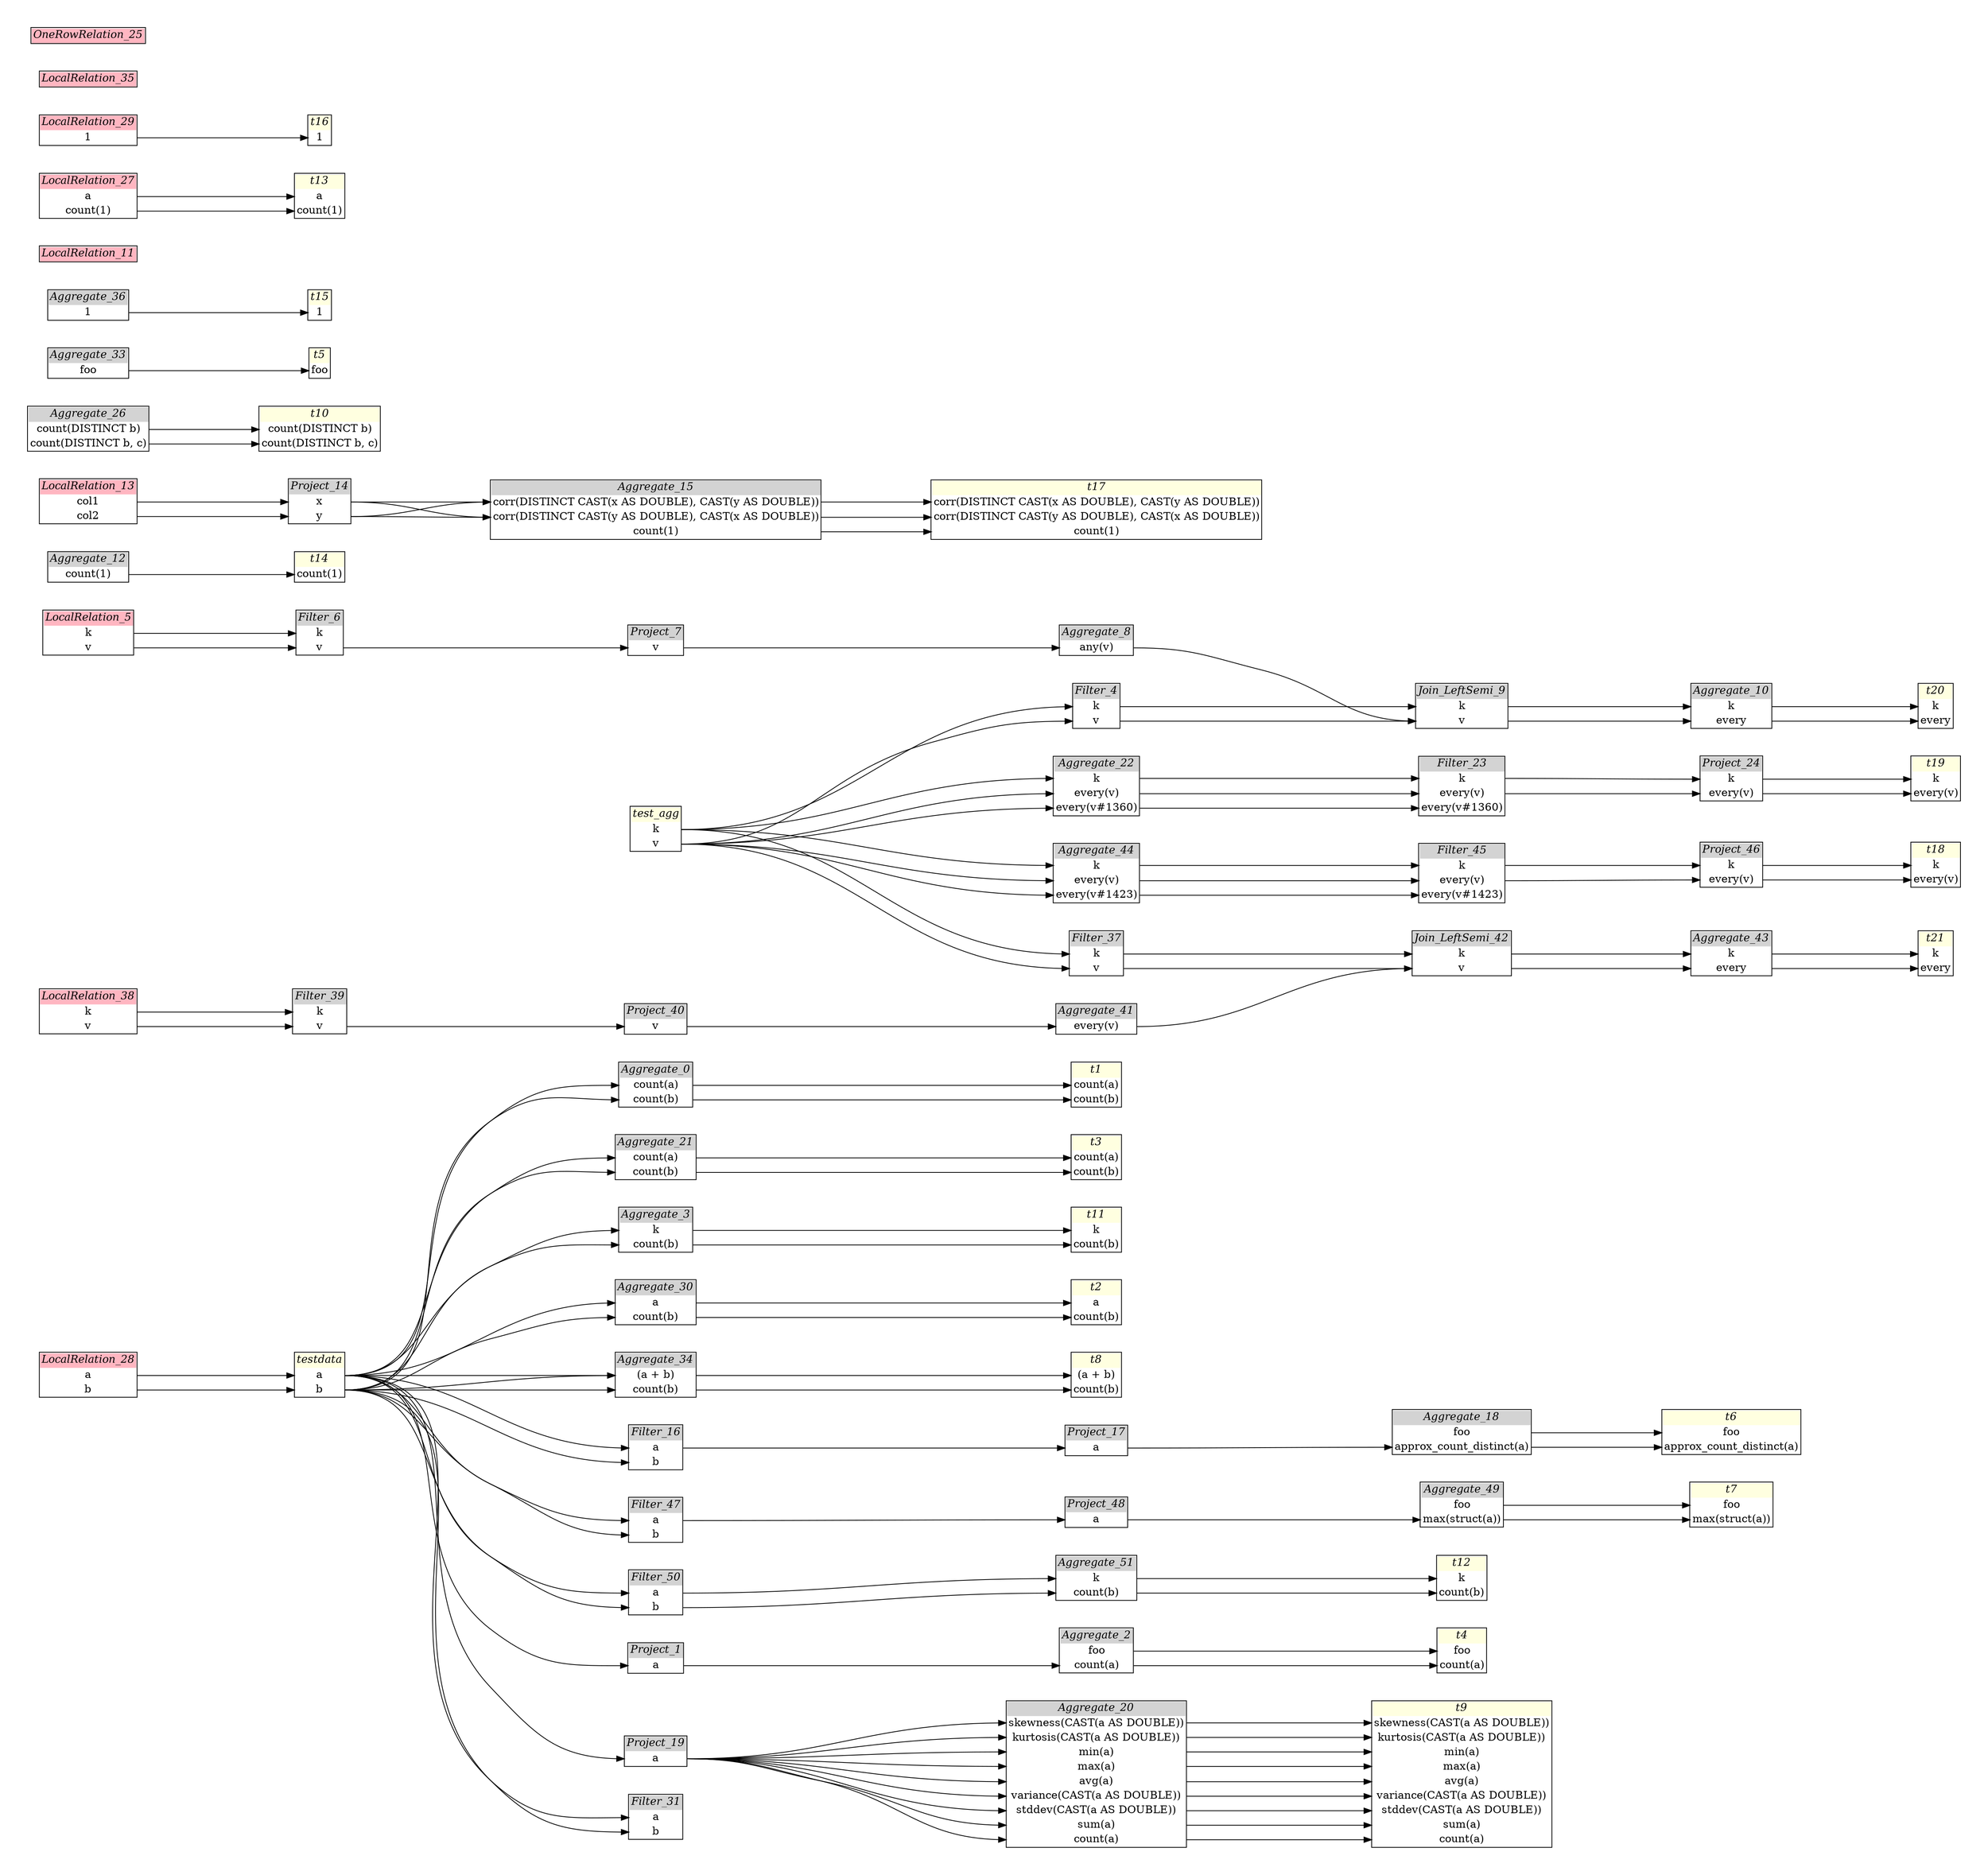 // Automatically generated by SQLFlowTestSuite


digraph {
  graph [pad="0.5", nodesep="0.5", ranksep="2", fontname="Helvetica"];
  node [shape=plain]
  rankdir=LR;

  
"Aggregate_0" [label=<
<table border="1" cellborder="0" cellspacing="0">
  <tr><td bgcolor="lightgray" port="nodeName"><i>Aggregate_0</i></td></tr>
  <tr><td port="0">count(a)</td></tr>
<tr><td port="1">count(b)</td></tr>
</table>>];
     

"Aggregate_10" [label=<
<table border="1" cellborder="0" cellspacing="0">
  <tr><td bgcolor="lightgray" port="nodeName"><i>Aggregate_10</i></td></tr>
  <tr><td port="0">k</td></tr>
<tr><td port="1">every</td></tr>
</table>>];
     

"Aggregate_12" [label=<
<table border="1" cellborder="0" cellspacing="0">
  <tr><td bgcolor="lightgray" port="nodeName"><i>Aggregate_12</i></td></tr>
  <tr><td port="0">count(1)</td></tr>
</table>>];
     

"Aggregate_15" [label=<
<table border="1" cellborder="0" cellspacing="0">
  <tr><td bgcolor="lightgray" port="nodeName"><i>Aggregate_15</i></td></tr>
  <tr><td port="0">corr(DISTINCT CAST(x AS DOUBLE), CAST(y AS DOUBLE))</td></tr>
<tr><td port="1">corr(DISTINCT CAST(y AS DOUBLE), CAST(x AS DOUBLE))</td></tr>
<tr><td port="2">count(1)</td></tr>
</table>>];
     

"Aggregate_18" [label=<
<table border="1" cellborder="0" cellspacing="0">
  <tr><td bgcolor="lightgray" port="nodeName"><i>Aggregate_18</i></td></tr>
  <tr><td port="0">foo</td></tr>
<tr><td port="1">approx_count_distinct(a)</td></tr>
</table>>];
     

"Aggregate_2" [label=<
<table border="1" cellborder="0" cellspacing="0">
  <tr><td bgcolor="lightgray" port="nodeName"><i>Aggregate_2</i></td></tr>
  <tr><td port="0">foo</td></tr>
<tr><td port="1">count(a)</td></tr>
</table>>];
     

"Aggregate_20" [label=<
<table border="1" cellborder="0" cellspacing="0">
  <tr><td bgcolor="lightgray" port="nodeName"><i>Aggregate_20</i></td></tr>
  <tr><td port="0">skewness(CAST(a AS DOUBLE))</td></tr>
<tr><td port="1">kurtosis(CAST(a AS DOUBLE))</td></tr>
<tr><td port="2">min(a)</td></tr>
<tr><td port="3">max(a)</td></tr>
<tr><td port="4">avg(a)</td></tr>
<tr><td port="5">variance(CAST(a AS DOUBLE))</td></tr>
<tr><td port="6">stddev(CAST(a AS DOUBLE))</td></tr>
<tr><td port="7">sum(a)</td></tr>
<tr><td port="8">count(a)</td></tr>
</table>>];
     

"Aggregate_21" [label=<
<table border="1" cellborder="0" cellspacing="0">
  <tr><td bgcolor="lightgray" port="nodeName"><i>Aggregate_21</i></td></tr>
  <tr><td port="0">count(a)</td></tr>
<tr><td port="1">count(b)</td></tr>
</table>>];
     

"Aggregate_22" [label=<
<table border="1" cellborder="0" cellspacing="0">
  <tr><td bgcolor="lightgray" port="nodeName"><i>Aggregate_22</i></td></tr>
  <tr><td port="0">k</td></tr>
<tr><td port="1">every(v)</td></tr>
<tr><td port="2">every(v#1360)</td></tr>
</table>>];
     

"Aggregate_26" [label=<
<table border="1" cellborder="0" cellspacing="0">
  <tr><td bgcolor="lightgray" port="nodeName"><i>Aggregate_26</i></td></tr>
  <tr><td port="0">count(DISTINCT b)</td></tr>
<tr><td port="1">count(DISTINCT b, c)</td></tr>
</table>>];
     

"Aggregate_3" [label=<
<table border="1" cellborder="0" cellspacing="0">
  <tr><td bgcolor="lightgray" port="nodeName"><i>Aggregate_3</i></td></tr>
  <tr><td port="0">k</td></tr>
<tr><td port="1">count(b)</td></tr>
</table>>];
     

"Aggregate_30" [label=<
<table border="1" cellborder="0" cellspacing="0">
  <tr><td bgcolor="lightgray" port="nodeName"><i>Aggregate_30</i></td></tr>
  <tr><td port="0">a</td></tr>
<tr><td port="1">count(b)</td></tr>
</table>>];
     

"Aggregate_33" [label=<
<table border="1" cellborder="0" cellspacing="0">
  <tr><td bgcolor="lightgray" port="nodeName"><i>Aggregate_33</i></td></tr>
  <tr><td port="0">foo</td></tr>
</table>>];
     

"Aggregate_34" [label=<
<table border="1" cellborder="0" cellspacing="0">
  <tr><td bgcolor="lightgray" port="nodeName"><i>Aggregate_34</i></td></tr>
  <tr><td port="0">(a + b)</td></tr>
<tr><td port="1">count(b)</td></tr>
</table>>];
     

"Aggregate_36" [label=<
<table border="1" cellborder="0" cellspacing="0">
  <tr><td bgcolor="lightgray" port="nodeName"><i>Aggregate_36</i></td></tr>
  <tr><td port="0">1</td></tr>
</table>>];
     

"Aggregate_41" [label=<
<table border="1" cellborder="0" cellspacing="0">
  <tr><td bgcolor="lightgray" port="nodeName"><i>Aggregate_41</i></td></tr>
  <tr><td port="0">every(v)</td></tr>
</table>>];
     

"Aggregate_43" [label=<
<table border="1" cellborder="0" cellspacing="0">
  <tr><td bgcolor="lightgray" port="nodeName"><i>Aggregate_43</i></td></tr>
  <tr><td port="0">k</td></tr>
<tr><td port="1">every</td></tr>
</table>>];
     

"Aggregate_44" [label=<
<table border="1" cellborder="0" cellspacing="0">
  <tr><td bgcolor="lightgray" port="nodeName"><i>Aggregate_44</i></td></tr>
  <tr><td port="0">k</td></tr>
<tr><td port="1">every(v)</td></tr>
<tr><td port="2">every(v#1423)</td></tr>
</table>>];
     

"Aggregate_49" [label=<
<table border="1" cellborder="0" cellspacing="0">
  <tr><td bgcolor="lightgray" port="nodeName"><i>Aggregate_49</i></td></tr>
  <tr><td port="0">foo</td></tr>
<tr><td port="1">max(struct(a))</td></tr>
</table>>];
     

"Aggregate_51" [label=<
<table border="1" cellborder="0" cellspacing="0">
  <tr><td bgcolor="lightgray" port="nodeName"><i>Aggregate_51</i></td></tr>
  <tr><td port="0">k</td></tr>
<tr><td port="1">count(b)</td></tr>
</table>>];
     

"Aggregate_8" [label=<
<table border="1" cellborder="0" cellspacing="0">
  <tr><td bgcolor="lightgray" port="nodeName"><i>Aggregate_8</i></td></tr>
  <tr><td port="0">any(v)</td></tr>
</table>>];
     

"Filter_16" [label=<
<table border="1" cellborder="0" cellspacing="0">
  <tr><td bgcolor="lightgray" port="nodeName"><i>Filter_16</i></td></tr>
  <tr><td port="0">a</td></tr>
<tr><td port="1">b</td></tr>
</table>>];
     

"Filter_23" [label=<
<table border="1" cellborder="0" cellspacing="0">
  <tr><td bgcolor="lightgray" port="nodeName"><i>Filter_23</i></td></tr>
  <tr><td port="0">k</td></tr>
<tr><td port="1">every(v)</td></tr>
<tr><td port="2">every(v#1360)</td></tr>
</table>>];
     

"Filter_31" [label=<
<table border="1" cellborder="0" cellspacing="0">
  <tr><td bgcolor="lightgray" port="nodeName"><i>Filter_31</i></td></tr>
  <tr><td port="0">a</td></tr>
<tr><td port="1">b</td></tr>
</table>>];
     

"Filter_37" [label=<
<table border="1" cellborder="0" cellspacing="0">
  <tr><td bgcolor="lightgray" port="nodeName"><i>Filter_37</i></td></tr>
  <tr><td port="0">k</td></tr>
<tr><td port="1">v</td></tr>
</table>>];
     

"Filter_39" [label=<
<table border="1" cellborder="0" cellspacing="0">
  <tr><td bgcolor="lightgray" port="nodeName"><i>Filter_39</i></td></tr>
  <tr><td port="0">k</td></tr>
<tr><td port="1">v</td></tr>
</table>>];
     

"Filter_4" [label=<
<table border="1" cellborder="0" cellspacing="0">
  <tr><td bgcolor="lightgray" port="nodeName"><i>Filter_4</i></td></tr>
  <tr><td port="0">k</td></tr>
<tr><td port="1">v</td></tr>
</table>>];
     

"Filter_45" [label=<
<table border="1" cellborder="0" cellspacing="0">
  <tr><td bgcolor="lightgray" port="nodeName"><i>Filter_45</i></td></tr>
  <tr><td port="0">k</td></tr>
<tr><td port="1">every(v)</td></tr>
<tr><td port="2">every(v#1423)</td></tr>
</table>>];
     

"Filter_47" [label=<
<table border="1" cellborder="0" cellspacing="0">
  <tr><td bgcolor="lightgray" port="nodeName"><i>Filter_47</i></td></tr>
  <tr><td port="0">a</td></tr>
<tr><td port="1">b</td></tr>
</table>>];
     

"Filter_50" [label=<
<table border="1" cellborder="0" cellspacing="0">
  <tr><td bgcolor="lightgray" port="nodeName"><i>Filter_50</i></td></tr>
  <tr><td port="0">a</td></tr>
<tr><td port="1">b</td></tr>
</table>>];
     

"Filter_6" [label=<
<table border="1" cellborder="0" cellspacing="0">
  <tr><td bgcolor="lightgray" port="nodeName"><i>Filter_6</i></td></tr>
  <tr><td port="0">k</td></tr>
<tr><td port="1">v</td></tr>
</table>>];
     

"Join_LeftSemi_42" [label=<
<table border="1" cellborder="0" cellspacing="0">
  <tr><td bgcolor="lightgray" port="nodeName"><i>Join_LeftSemi_42</i></td></tr>
  <tr><td port="0">k</td></tr>
<tr><td port="1">v</td></tr>
</table>>];
     

"Join_LeftSemi_9" [label=<
<table border="1" cellborder="0" cellspacing="0">
  <tr><td bgcolor="lightgray" port="nodeName"><i>Join_LeftSemi_9</i></td></tr>
  <tr><td port="0">k</td></tr>
<tr><td port="1">v</td></tr>
</table>>];
     

"LocalRelation_11" [label=<
<table border="1" cellborder="0" cellspacing="0">
  <tr><td bgcolor="lightpink" port="nodeName"><i>LocalRelation_11</i></td></tr>
  
</table>>];
     

"LocalRelation_13" [label=<
<table border="1" cellborder="0" cellspacing="0">
  <tr><td bgcolor="lightpink" port="nodeName"><i>LocalRelation_13</i></td></tr>
  <tr><td port="0">col1</td></tr>
<tr><td port="1">col2</td></tr>
</table>>];
     

"LocalRelation_27" [label=<
<table border="1" cellborder="0" cellspacing="0">
  <tr><td bgcolor="lightpink" port="nodeName"><i>LocalRelation_27</i></td></tr>
  <tr><td port="0">a</td></tr>
<tr><td port="1">count(1)</td></tr>
</table>>];
     

"LocalRelation_28" [label=<
<table border="1" cellborder="0" cellspacing="0">
  <tr><td bgcolor="lightpink" port="nodeName"><i>LocalRelation_28</i></td></tr>
  <tr><td port="0">a</td></tr>
<tr><td port="1">b</td></tr>
</table>>];
     

"LocalRelation_29" [label=<
<table border="1" cellborder="0" cellspacing="0">
  <tr><td bgcolor="lightpink" port="nodeName"><i>LocalRelation_29</i></td></tr>
  <tr><td port="0">1</td></tr>
</table>>];
     

"LocalRelation_35" [label=<
<table border="1" cellborder="0" cellspacing="0">
  <tr><td bgcolor="lightpink" port="nodeName"><i>LocalRelation_35</i></td></tr>
  
</table>>];
     

"LocalRelation_38" [label=<
<table border="1" cellborder="0" cellspacing="0">
  <tr><td bgcolor="lightpink" port="nodeName"><i>LocalRelation_38</i></td></tr>
  <tr><td port="0">k</td></tr>
<tr><td port="1">v</td></tr>
</table>>];
     

"LocalRelation_5" [label=<
<table border="1" cellborder="0" cellspacing="0">
  <tr><td bgcolor="lightpink" port="nodeName"><i>LocalRelation_5</i></td></tr>
  <tr><td port="0">k</td></tr>
<tr><td port="1">v</td></tr>
</table>>];
     

"OneRowRelation_25" [label=<
<table border="1" cellborder="0" cellspacing="0">
  <tr><td bgcolor="lightpink" port="nodeName"><i>OneRowRelation_25</i></td></tr>
  
</table>>];
     

"Project_1" [label=<
<table border="1" cellborder="0" cellspacing="0">
  <tr><td bgcolor="lightgray" port="nodeName"><i>Project_1</i></td></tr>
  <tr><td port="0">a</td></tr>
</table>>];
     

"Project_14" [label=<
<table border="1" cellborder="0" cellspacing="0">
  <tr><td bgcolor="lightgray" port="nodeName"><i>Project_14</i></td></tr>
  <tr><td port="0">x</td></tr>
<tr><td port="1">y</td></tr>
</table>>];
     

"Project_17" [label=<
<table border="1" cellborder="0" cellspacing="0">
  <tr><td bgcolor="lightgray" port="nodeName"><i>Project_17</i></td></tr>
  <tr><td port="0">a</td></tr>
</table>>];
     

"Project_19" [label=<
<table border="1" cellborder="0" cellspacing="0">
  <tr><td bgcolor="lightgray" port="nodeName"><i>Project_19</i></td></tr>
  <tr><td port="0">a</td></tr>
</table>>];
     

"Project_24" [label=<
<table border="1" cellborder="0" cellspacing="0">
  <tr><td bgcolor="lightgray" port="nodeName"><i>Project_24</i></td></tr>
  <tr><td port="0">k</td></tr>
<tr><td port="1">every(v)</td></tr>
</table>>];
     

"Project_40" [label=<
<table border="1" cellborder="0" cellspacing="0">
  <tr><td bgcolor="lightgray" port="nodeName"><i>Project_40</i></td></tr>
  <tr><td port="0">v</td></tr>
</table>>];
     

"Project_46" [label=<
<table border="1" cellborder="0" cellspacing="0">
  <tr><td bgcolor="lightgray" port="nodeName"><i>Project_46</i></td></tr>
  <tr><td port="0">k</td></tr>
<tr><td port="1">every(v)</td></tr>
</table>>];
     

"Project_48" [label=<
<table border="1" cellborder="0" cellspacing="0">
  <tr><td bgcolor="lightgray" port="nodeName"><i>Project_48</i></td></tr>
  <tr><td port="0">a</td></tr>
</table>>];
     

"Project_7" [label=<
<table border="1" cellborder="0" cellspacing="0">
  <tr><td bgcolor="lightgray" port="nodeName"><i>Project_7</i></td></tr>
  <tr><td port="0">v</td></tr>
</table>>];
     

"t1" [label=<
<table border="1" cellborder="0" cellspacing="0">
  <tr><td bgcolor="lightyellow" port="nodeName"><i>t1</i></td></tr>
  <tr><td port="0">count(a)</td></tr>
<tr><td port="1">count(b)</td></tr>
</table>>];
     

"t10" [label=<
<table border="1" cellborder="0" cellspacing="0">
  <tr><td bgcolor="lightyellow" port="nodeName"><i>t10</i></td></tr>
  <tr><td port="0">count(DISTINCT b)</td></tr>
<tr><td port="1">count(DISTINCT b, c)</td></tr>
</table>>];
     

"t11" [label=<
<table border="1" cellborder="0" cellspacing="0">
  <tr><td bgcolor="lightyellow" port="nodeName"><i>t11</i></td></tr>
  <tr><td port="0">k</td></tr>
<tr><td port="1">count(b)</td></tr>
</table>>];
     

"t12" [label=<
<table border="1" cellborder="0" cellspacing="0">
  <tr><td bgcolor="lightyellow" port="nodeName"><i>t12</i></td></tr>
  <tr><td port="0">k</td></tr>
<tr><td port="1">count(b)</td></tr>
</table>>];
     

"t13" [label=<
<table border="1" cellborder="0" cellspacing="0">
  <tr><td bgcolor="lightyellow" port="nodeName"><i>t13</i></td></tr>
  <tr><td port="0">a</td></tr>
<tr><td port="1">count(1)</td></tr>
</table>>];
     

"t14" [label=<
<table border="1" cellborder="0" cellspacing="0">
  <tr><td bgcolor="lightyellow" port="nodeName"><i>t14</i></td></tr>
  <tr><td port="0">count(1)</td></tr>
</table>>];
     

"t15" [label=<
<table border="1" cellborder="0" cellspacing="0">
  <tr><td bgcolor="lightyellow" port="nodeName"><i>t15</i></td></tr>
  <tr><td port="0">1</td></tr>
</table>>];
     

"t16" [label=<
<table border="1" cellborder="0" cellspacing="0">
  <tr><td bgcolor="lightyellow" port="nodeName"><i>t16</i></td></tr>
  <tr><td port="0">1</td></tr>
</table>>];
     

"t17" [label=<
<table border="1" cellborder="0" cellspacing="0">
  <tr><td bgcolor="lightyellow" port="nodeName"><i>t17</i></td></tr>
  <tr><td port="0">corr(DISTINCT CAST(x AS DOUBLE), CAST(y AS DOUBLE))</td></tr>
<tr><td port="1">corr(DISTINCT CAST(y AS DOUBLE), CAST(x AS DOUBLE))</td></tr>
<tr><td port="2">count(1)</td></tr>
</table>>];
     

"t18" [label=<
<table border="1" cellborder="0" cellspacing="0">
  <tr><td bgcolor="lightyellow" port="nodeName"><i>t18</i></td></tr>
  <tr><td port="0">k</td></tr>
<tr><td port="1">every(v)</td></tr>
</table>>];
     

"t19" [label=<
<table border="1" cellborder="0" cellspacing="0">
  <tr><td bgcolor="lightyellow" port="nodeName"><i>t19</i></td></tr>
  <tr><td port="0">k</td></tr>
<tr><td port="1">every(v)</td></tr>
</table>>];
     

"t2" [label=<
<table border="1" cellborder="0" cellspacing="0">
  <tr><td bgcolor="lightyellow" port="nodeName"><i>t2</i></td></tr>
  <tr><td port="0">a</td></tr>
<tr><td port="1">count(b)</td></tr>
</table>>];
     

"t20" [label=<
<table border="1" cellborder="0" cellspacing="0">
  <tr><td bgcolor="lightyellow" port="nodeName"><i>t20</i></td></tr>
  <tr><td port="0">k</td></tr>
<tr><td port="1">every</td></tr>
</table>>];
     

"t21" [label=<
<table border="1" cellborder="0" cellspacing="0">
  <tr><td bgcolor="lightyellow" port="nodeName"><i>t21</i></td></tr>
  <tr><td port="0">k</td></tr>
<tr><td port="1">every</td></tr>
</table>>];
     

"t3" [label=<
<table border="1" cellborder="0" cellspacing="0">
  <tr><td bgcolor="lightyellow" port="nodeName"><i>t3</i></td></tr>
  <tr><td port="0">count(a)</td></tr>
<tr><td port="1">count(b)</td></tr>
</table>>];
     

"t4" [label=<
<table border="1" cellborder="0" cellspacing="0">
  <tr><td bgcolor="lightyellow" port="nodeName"><i>t4</i></td></tr>
  <tr><td port="0">foo</td></tr>
<tr><td port="1">count(a)</td></tr>
</table>>];
     

"t5" [label=<
<table border="1" cellborder="0" cellspacing="0">
  <tr><td bgcolor="lightyellow" port="nodeName"><i>t5</i></td></tr>
  <tr><td port="0">foo</td></tr>
</table>>];
     

"t6" [label=<
<table border="1" cellborder="0" cellspacing="0">
  <tr><td bgcolor="lightyellow" port="nodeName"><i>t6</i></td></tr>
  <tr><td port="0">foo</td></tr>
<tr><td port="1">approx_count_distinct(a)</td></tr>
</table>>];
     

"t7" [label=<
<table border="1" cellborder="0" cellspacing="0">
  <tr><td bgcolor="lightyellow" port="nodeName"><i>t7</i></td></tr>
  <tr><td port="0">foo</td></tr>
<tr><td port="1">max(struct(a))</td></tr>
</table>>];
     

"t8" [label=<
<table border="1" cellborder="0" cellspacing="0">
  <tr><td bgcolor="lightyellow" port="nodeName"><i>t8</i></td></tr>
  <tr><td port="0">(a + b)</td></tr>
<tr><td port="1">count(b)</td></tr>
</table>>];
     

"t9" [label=<
<table border="1" cellborder="0" cellspacing="0">
  <tr><td bgcolor="lightyellow" port="nodeName"><i>t9</i></td></tr>
  <tr><td port="0">skewness(CAST(a AS DOUBLE))</td></tr>
<tr><td port="1">kurtosis(CAST(a AS DOUBLE))</td></tr>
<tr><td port="2">min(a)</td></tr>
<tr><td port="3">max(a)</td></tr>
<tr><td port="4">avg(a)</td></tr>
<tr><td port="5">variance(CAST(a AS DOUBLE))</td></tr>
<tr><td port="6">stddev(CAST(a AS DOUBLE))</td></tr>
<tr><td port="7">sum(a)</td></tr>
<tr><td port="8">count(a)</td></tr>
</table>>];
     

"test_agg" [label=<
<table border="1" cellborder="0" cellspacing="0">
  <tr><td bgcolor="lightyellow" port="nodeName"><i>test_agg</i></td></tr>
  <tr><td port="0">k</td></tr>
<tr><td port="1">v</td></tr>
</table>>];
     

"testdata" [label=<
<table border="1" cellborder="0" cellspacing="0">
  <tr><td bgcolor="lightyellow" port="nodeName"><i>testdata</i></td></tr>
  <tr><td port="0">a</td></tr>
<tr><td port="1">b</td></tr>
</table>>];
     
  "Aggregate_0":0 -> "t1":0;
"Aggregate_0":1 -> "t1":1;
"Aggregate_10":0 -> "t20":0;
"Aggregate_10":1 -> "t20":1;
"Aggregate_12":0 -> "t14":0;
"Aggregate_15":0 -> "t17":0;
"Aggregate_15":1 -> "t17":1;
"Aggregate_15":2 -> "t17":2;
"Aggregate_18":0 -> "t6":0;
"Aggregate_18":1 -> "t6":1;
"Aggregate_2":0 -> "t4":0;
"Aggregate_2":1 -> "t4":1;
"Aggregate_20":0 -> "t9":0;
"Aggregate_20":1 -> "t9":1;
"Aggregate_20":2 -> "t9":2;
"Aggregate_20":3 -> "t9":3;
"Aggregate_20":4 -> "t9":4;
"Aggregate_20":5 -> "t9":5;
"Aggregate_20":6 -> "t9":6;
"Aggregate_20":7 -> "t9":7;
"Aggregate_20":8 -> "t9":8;
"Aggregate_21":0 -> "t3":0;
"Aggregate_21":1 -> "t3":1;
"Aggregate_22":0 -> "Filter_23":0;
"Aggregate_22":1 -> "Filter_23":1;
"Aggregate_22":2 -> "Filter_23":2;
"Aggregate_26":0 -> "t10":0;
"Aggregate_26":1 -> "t10":1;
"Aggregate_3":0 -> "t11":0;
"Aggregate_3":1 -> "t11":1;
"Aggregate_30":0 -> "t2":0;
"Aggregate_30":1 -> "t2":1;
"Aggregate_33":0 -> "t5":0;
"Aggregate_34":0 -> "t8":0;
"Aggregate_34":1 -> "t8":1;
"Aggregate_36":0 -> "t15":0;
"Aggregate_41":0 -> "Join_LeftSemi_42":1;
"Aggregate_43":0 -> "t21":0;
"Aggregate_43":1 -> "t21":1;
"Aggregate_44":0 -> "Filter_45":0;
"Aggregate_44":1 -> "Filter_45":1;
"Aggregate_44":2 -> "Filter_45":2;
"Aggregate_49":0 -> "t7":0;
"Aggregate_49":1 -> "t7":1;
"Aggregate_51":0 -> "t12":0;
"Aggregate_51":1 -> "t12":1;
"Aggregate_8":0 -> "Join_LeftSemi_9":1;
"Filter_16":0 -> "Project_17":0;
"Filter_23":0 -> "Project_24":0;
"Filter_23":1 -> "Project_24":1;
"Filter_37":0 -> "Join_LeftSemi_42":0;
"Filter_37":1 -> "Join_LeftSemi_42":1;
"Filter_39":1 -> "Project_40":0;
"Filter_4":0 -> "Join_LeftSemi_9":0;
"Filter_4":1 -> "Join_LeftSemi_9":1;
"Filter_45":0 -> "Project_46":0;
"Filter_45":1 -> "Project_46":1;
"Filter_47":0 -> "Project_48":0;
"Filter_50":0 -> "Aggregate_51":0;
"Filter_50":1 -> "Aggregate_51":1;
"Filter_6":1 -> "Project_7":0;
"Join_LeftSemi_42":0 -> "Aggregate_43":0;
"Join_LeftSemi_42":1 -> "Aggregate_43":1;
"Join_LeftSemi_9":0 -> "Aggregate_10":0;
"Join_LeftSemi_9":1 -> "Aggregate_10":1;
"LocalRelation_13":0 -> "Project_14":0;
"LocalRelation_13":1 -> "Project_14":1;
"LocalRelation_27":0 -> "t13":0;
"LocalRelation_27":1 -> "t13":1;
"LocalRelation_28":0 -> "testdata":0;
"LocalRelation_28":1 -> "testdata":1;
"LocalRelation_29":0 -> "t16":0;
"LocalRelation_38":0 -> "Filter_39":0;
"LocalRelation_38":1 -> "Filter_39":1;
"LocalRelation_5":0 -> "Filter_6":0;
"LocalRelation_5":1 -> "Filter_6":1;
"Project_1":0 -> "Aggregate_2":1;
"Project_14":0 -> "Aggregate_15":0;
"Project_14":0 -> "Aggregate_15":1;
"Project_14":1 -> "Aggregate_15":0;
"Project_14":1 -> "Aggregate_15":1;
"Project_17":0 -> "Aggregate_18":1;
"Project_19":0 -> "Aggregate_20":0;
"Project_19":0 -> "Aggregate_20":1;
"Project_19":0 -> "Aggregate_20":2;
"Project_19":0 -> "Aggregate_20":3;
"Project_19":0 -> "Aggregate_20":4;
"Project_19":0 -> "Aggregate_20":5;
"Project_19":0 -> "Aggregate_20":6;
"Project_19":0 -> "Aggregate_20":7;
"Project_19":0 -> "Aggregate_20":8;
"Project_24":0 -> "t19":0;
"Project_24":1 -> "t19":1;
"Project_40":0 -> "Aggregate_41":0;
"Project_46":0 -> "t18":0;
"Project_46":1 -> "t18":1;
"Project_48":0 -> "Aggregate_49":1;
"Project_7":0 -> "Aggregate_8":0;
"test_agg":0 -> "Aggregate_22":0;
"test_agg":0 -> "Aggregate_44":0;
"test_agg":0 -> "Filter_37":0;
"test_agg":0 -> "Filter_4":0;
"test_agg":1 -> "Aggregate_22":1;
"test_agg":1 -> "Aggregate_22":2;
"test_agg":1 -> "Aggregate_44":1;
"test_agg":1 -> "Aggregate_44":2;
"test_agg":1 -> "Filter_37":1;
"test_agg":1 -> "Filter_4":1;
"testdata":0 -> "Aggregate_0":0;
"testdata":0 -> "Aggregate_21":0;
"testdata":0 -> "Aggregate_3":0;
"testdata":0 -> "Aggregate_30":0;
"testdata":0 -> "Aggregate_34":0;
"testdata":0 -> "Filter_16":0;
"testdata":0 -> "Filter_31":0;
"testdata":0 -> "Filter_47":0;
"testdata":0 -> "Filter_50":0;
"testdata":0 -> "Project_1":0;
"testdata":0 -> "Project_19":0;
"testdata":1 -> "Aggregate_0":1;
"testdata":1 -> "Aggregate_21":1;
"testdata":1 -> "Aggregate_3":1;
"testdata":1 -> "Aggregate_30":1;
"testdata":1 -> "Aggregate_34":0;
"testdata":1 -> "Aggregate_34":1;
"testdata":1 -> "Filter_16":1;
"testdata":1 -> "Filter_31":1;
"testdata":1 -> "Filter_47":1;
"testdata":1 -> "Filter_50":1;
}
       